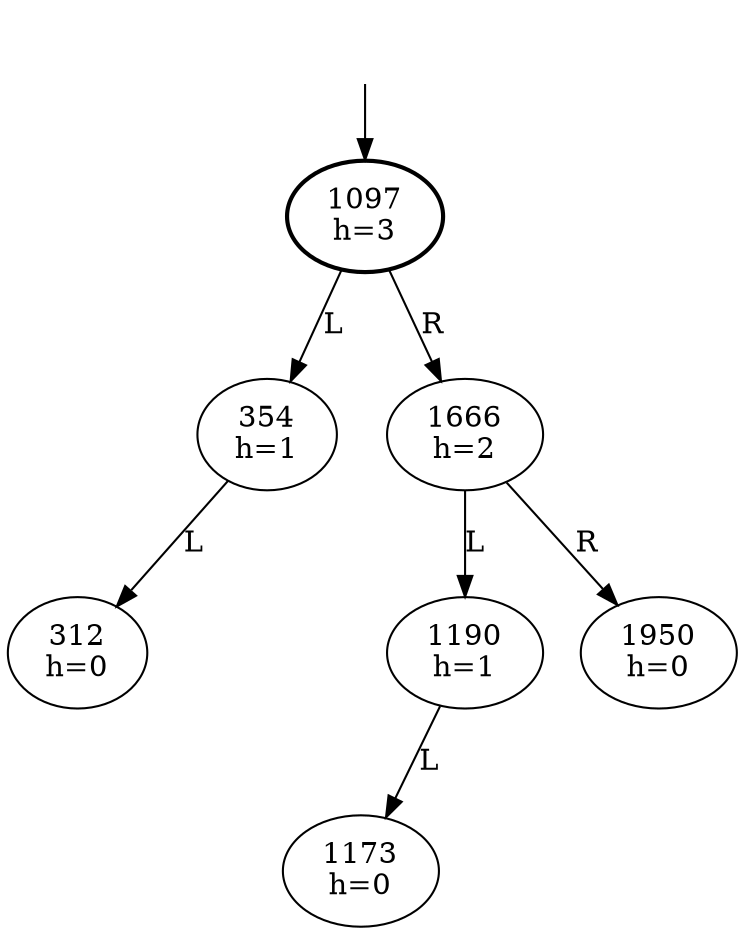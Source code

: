 digraph {
  DUMMY [style=invis];
  DUMMY -> 1097;
  1097 [penwidth=2];

  1097 [label="1097\nh=3"];

  1097 -> 354 [label="L"];
  354 [label="354\nh=1"];

  354 -> 312 [label="L"];
  312 [label="312\nh=0"];



  354 -> R_354 [style=invis];
  R_354 [style=invis];

  1097 -> 1666 [label="R"];
  1666 [label="1666\nh=2"];

  1666 -> 1190 [label="L"];
  1190 [label="1190\nh=1"];

  1190 -> 1173 [label="L"];
  1173 [label="1173\nh=0"];



  1190 -> R_1190 [style=invis];
  R_1190 [style=invis];

  1666 -> 1950 [label="R"];
  1950 [label="1950\nh=0"];



}
